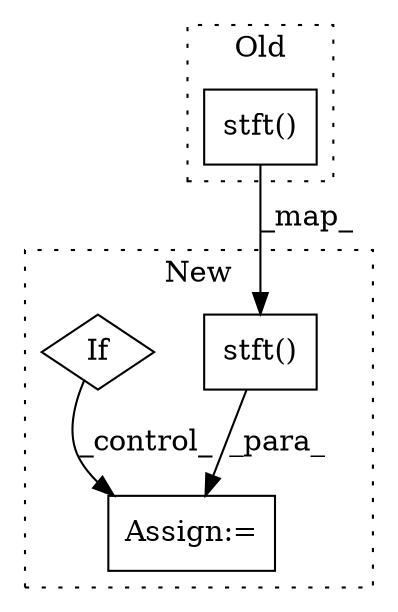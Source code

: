 digraph G {
subgraph cluster0 {
1 [label="stft()" a="75" s="799,958" l="24,73" shape="box"];
label = "Old";
style="dotted";
}
subgraph cluster1 {
2 [label="stft()" a="75" s="828,987" l="24,73" shape="box"];
3 [label="Assign:=" a="68" s="1101" l="3" shape="box"];
4 [label="If" a="96" s="1069" l="3" shape="diamond"];
label = "New";
style="dotted";
}
1 -> 2 [label="_map_"];
2 -> 3 [label="_para_"];
4 -> 3 [label="_control_"];
}